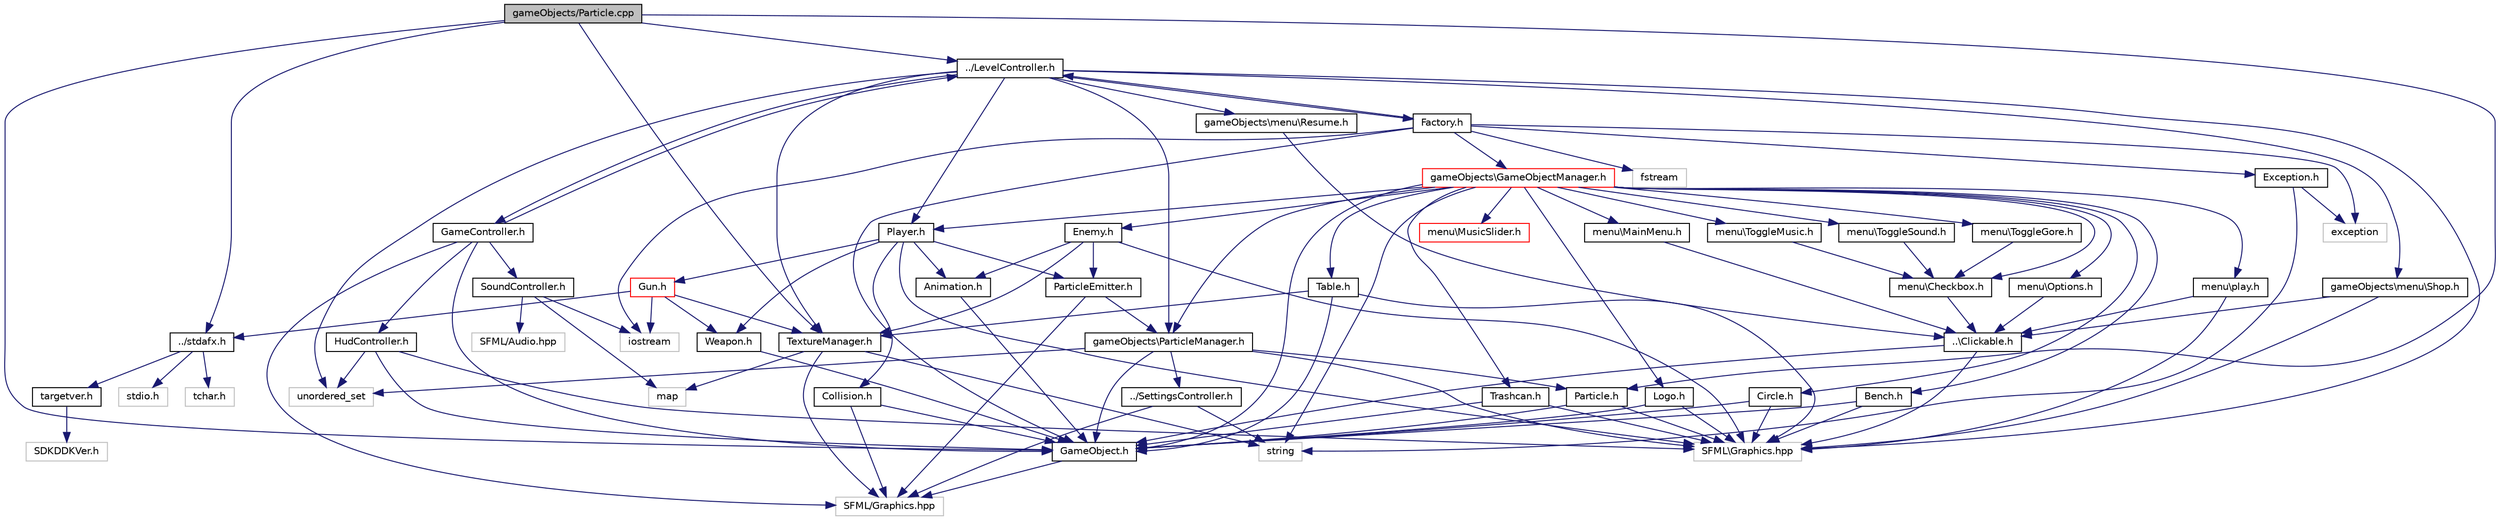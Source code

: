 digraph "gameObjects/Particle.cpp"
{
  edge [fontname="Helvetica",fontsize="10",labelfontname="Helvetica",labelfontsize="10"];
  node [fontname="Helvetica",fontsize="10",shape=record];
  Node1 [label="gameObjects/Particle.cpp",height=0.2,width=0.4,color="black", fillcolor="grey75", style="filled", fontcolor="black"];
  Node1 -> Node2 [color="midnightblue",fontsize="10",style="solid"];
  Node2 [label="../stdafx.h",height=0.2,width=0.4,color="black", fillcolor="white", style="filled",URL="$stdafx_8h.html"];
  Node2 -> Node3 [color="midnightblue",fontsize="10",style="solid"];
  Node3 [label="targetver.h",height=0.2,width=0.4,color="black", fillcolor="white", style="filled",URL="$targetver_8h.html"];
  Node3 -> Node4 [color="midnightblue",fontsize="10",style="solid"];
  Node4 [label="SDKDDKVer.h",height=0.2,width=0.4,color="grey75", fillcolor="white", style="filled"];
  Node2 -> Node5 [color="midnightblue",fontsize="10",style="solid"];
  Node5 [label="stdio.h",height=0.2,width=0.4,color="grey75", fillcolor="white", style="filled"];
  Node2 -> Node6 [color="midnightblue",fontsize="10",style="solid"];
  Node6 [label="tchar.h",height=0.2,width=0.4,color="grey75", fillcolor="white", style="filled"];
  Node1 -> Node7 [color="midnightblue",fontsize="10",style="solid"];
  Node7 [label="Particle.h",height=0.2,width=0.4,color="black", fillcolor="white", style="filled",URL="$_particle_8h.html"];
  Node7 -> Node8 [color="midnightblue",fontsize="10",style="solid"];
  Node8 [label="GameObject.h",height=0.2,width=0.4,color="black", fillcolor="white", style="filled",URL="$_game_object_8h.html"];
  Node8 -> Node9 [color="midnightblue",fontsize="10",style="solid"];
  Node9 [label="SFML/Graphics.hpp",height=0.2,width=0.4,color="grey75", fillcolor="white", style="filled"];
  Node7 -> Node10 [color="midnightblue",fontsize="10",style="solid"];
  Node10 [label="SFML\\Graphics.hpp",height=0.2,width=0.4,color="grey75", fillcolor="white", style="filled"];
  Node1 -> Node8 [color="midnightblue",fontsize="10",style="solid"];
  Node1 -> Node11 [color="midnightblue",fontsize="10",style="solid"];
  Node11 [label="../LevelController.h",height=0.2,width=0.4,color="black", fillcolor="white", style="filled",URL="$_level_controller_8h.html"];
  Node11 -> Node12 [color="midnightblue",fontsize="10",style="solid"];
  Node12 [label="GameController.h",height=0.2,width=0.4,color="black", fillcolor="white", style="filled",URL="$_game_controller_8h.html"];
  Node12 -> Node13 [color="midnightblue",fontsize="10",style="solid"];
  Node13 [label="SoundController.h",height=0.2,width=0.4,color="black", fillcolor="white", style="filled",URL="$_sound_controller_8h.html"];
  Node13 -> Node14 [color="midnightblue",fontsize="10",style="solid"];
  Node14 [label="SFML/Audio.hpp",height=0.2,width=0.4,color="grey75", fillcolor="white", style="filled"];
  Node13 -> Node15 [color="midnightblue",fontsize="10",style="solid"];
  Node15 [label="iostream",height=0.2,width=0.4,color="grey75", fillcolor="white", style="filled"];
  Node13 -> Node16 [color="midnightblue",fontsize="10",style="solid"];
  Node16 [label="map",height=0.2,width=0.4,color="grey75", fillcolor="white", style="filled"];
  Node12 -> Node9 [color="midnightblue",fontsize="10",style="solid"];
  Node12 -> Node8 [color="midnightblue",fontsize="10",style="solid"];
  Node12 -> Node11 [color="midnightblue",fontsize="10",style="solid"];
  Node12 -> Node17 [color="midnightblue",fontsize="10",style="solid"];
  Node17 [label="HudController.h",height=0.2,width=0.4,color="black", fillcolor="white", style="filled",URL="$_hud_controller_8h.html"];
  Node17 -> Node10 [color="midnightblue",fontsize="10",style="solid"];
  Node17 -> Node18 [color="midnightblue",fontsize="10",style="solid"];
  Node18 [label="unordered_set",height=0.2,width=0.4,color="grey75", fillcolor="white", style="filled"];
  Node17 -> Node8 [color="midnightblue",fontsize="10",style="solid"];
  Node11 -> Node19 [color="midnightblue",fontsize="10",style="solid"];
  Node19 [label="TextureManager.h",height=0.2,width=0.4,color="black", fillcolor="white", style="filled",URL="$_texture_manager_8h.html"];
  Node19 -> Node20 [color="midnightblue",fontsize="10",style="solid"];
  Node20 [label="string",height=0.2,width=0.4,color="grey75", fillcolor="white", style="filled"];
  Node19 -> Node9 [color="midnightblue",fontsize="10",style="solid"];
  Node19 -> Node16 [color="midnightblue",fontsize="10",style="solid"];
  Node11 -> Node21 [color="midnightblue",fontsize="10",style="solid"];
  Node21 [label="gameObjects\\ParticleManager.h",height=0.2,width=0.4,color="black", fillcolor="white", style="filled",URL="$_particle_manager_8h.html"];
  Node21 -> Node8 [color="midnightblue",fontsize="10",style="solid"];
  Node21 -> Node7 [color="midnightblue",fontsize="10",style="solid"];
  Node21 -> Node10 [color="midnightblue",fontsize="10",style="solid"];
  Node21 -> Node18 [color="midnightblue",fontsize="10",style="solid"];
  Node21 -> Node22 [color="midnightblue",fontsize="10",style="solid"];
  Node22 [label="../SettingsController.h",height=0.2,width=0.4,color="black", fillcolor="white", style="filled",URL="$_settings_controller_8h.html"];
  Node22 -> Node20 [color="midnightblue",fontsize="10",style="solid"];
  Node22 -> Node9 [color="midnightblue",fontsize="10",style="solid"];
  Node11 -> Node23 [color="midnightblue",fontsize="10",style="solid"];
  Node23 [label="Factory.h",height=0.2,width=0.4,color="black", fillcolor="white", style="filled",URL="$_factory_8h.html"];
  Node23 -> Node24 [color="midnightblue",fontsize="10",style="solid"];
  Node24 [label="gameObjects\\GameObjectManager.h",height=0.2,width=0.4,color="red", fillcolor="white", style="filled",URL="$_game_object_manager_8h.html"];
  Node24 -> Node8 [color="midnightblue",fontsize="10",style="solid"];
  Node24 -> Node21 [color="midnightblue",fontsize="10",style="solid"];
  Node24 -> Node25 [color="midnightblue",fontsize="10",style="solid"];
  Node25 [label="Circle.h",height=0.2,width=0.4,color="black", fillcolor="white", style="filled",URL="$_circle_8h.html"];
  Node25 -> Node8 [color="midnightblue",fontsize="10",style="solid"];
  Node25 -> Node10 [color="midnightblue",fontsize="10",style="solid"];
  Node24 -> Node26 [color="midnightblue",fontsize="10",style="solid"];
  Node26 [label="Logo.h",height=0.2,width=0.4,color="black", fillcolor="white", style="filled",URL="$_logo_8h.html"];
  Node26 -> Node8 [color="midnightblue",fontsize="10",style="solid"];
  Node26 -> Node10 [color="midnightblue",fontsize="10",style="solid"];
  Node24 -> Node27 [color="midnightblue",fontsize="10",style="solid"];
  Node27 [label="Player.h",height=0.2,width=0.4,color="black", fillcolor="white", style="filled",URL="$_player_8h.html"];
  Node27 -> Node28 [color="midnightblue",fontsize="10",style="solid"];
  Node28 [label="Animation.h",height=0.2,width=0.4,color="black", fillcolor="white", style="filled",URL="$_animation_8h.html"];
  Node28 -> Node8 [color="midnightblue",fontsize="10",style="solid"];
  Node27 -> Node10 [color="midnightblue",fontsize="10",style="solid"];
  Node27 -> Node29 [color="midnightblue",fontsize="10",style="solid"];
  Node29 [label="ParticleEmitter.h",height=0.2,width=0.4,color="black", fillcolor="white", style="filled",URL="$_particle_emitter_8h.html"];
  Node29 -> Node9 [color="midnightblue",fontsize="10",style="solid"];
  Node29 -> Node21 [color="midnightblue",fontsize="10",style="solid"];
  Node27 -> Node30 [color="midnightblue",fontsize="10",style="solid"];
  Node30 [label="Weapon.h",height=0.2,width=0.4,color="black", fillcolor="white", style="filled",URL="$_weapon_8h.html"];
  Node30 -> Node8 [color="midnightblue",fontsize="10",style="solid"];
  Node27 -> Node31 [color="midnightblue",fontsize="10",style="solid"];
  Node31 [label="Gun.h",height=0.2,width=0.4,color="red", fillcolor="white", style="filled",URL="$_gun_8h.html"];
  Node31 -> Node2 [color="midnightblue",fontsize="10",style="solid"];
  Node31 -> Node30 [color="midnightblue",fontsize="10",style="solid"];
  Node31 -> Node19 [color="midnightblue",fontsize="10",style="solid"];
  Node31 -> Node15 [color="midnightblue",fontsize="10",style="solid"];
  Node27 -> Node32 [color="midnightblue",fontsize="10",style="solid"];
  Node32 [label="Collision.h",height=0.2,width=0.4,color="black", fillcolor="white", style="filled",URL="$_collision_8h.html"];
  Node32 -> Node9 [color="midnightblue",fontsize="10",style="solid"];
  Node32 -> Node8 [color="midnightblue",fontsize="10",style="solid"];
  Node24 -> Node20 [color="midnightblue",fontsize="10",style="solid"];
  Node24 -> Node33 [color="midnightblue",fontsize="10",style="solid"];
  Node33 [label="Table.h",height=0.2,width=0.4,color="black", fillcolor="white", style="filled",URL="$_table_8h.html"];
  Node33 -> Node8 [color="midnightblue",fontsize="10",style="solid"];
  Node33 -> Node19 [color="midnightblue",fontsize="10",style="solid"];
  Node33 -> Node10 [color="midnightblue",fontsize="10",style="solid"];
  Node24 -> Node34 [color="midnightblue",fontsize="10",style="solid"];
  Node34 [label="Bench.h",height=0.2,width=0.4,color="black", fillcolor="white", style="filled",URL="$_bench_8h.html"];
  Node34 -> Node8 [color="midnightblue",fontsize="10",style="solid"];
  Node34 -> Node10 [color="midnightblue",fontsize="10",style="solid"];
  Node24 -> Node35 [color="midnightblue",fontsize="10",style="solid"];
  Node35 [label="Trashcan.h",height=0.2,width=0.4,color="black", fillcolor="white", style="filled",URL="$_trashcan_8h.html"];
  Node35 -> Node8 [color="midnightblue",fontsize="10",style="solid"];
  Node35 -> Node10 [color="midnightblue",fontsize="10",style="solid"];
  Node24 -> Node36 [color="midnightblue",fontsize="10",style="solid"];
  Node36 [label="Enemy.h",height=0.2,width=0.4,color="black", fillcolor="white", style="filled",URL="$_enemy_8h.html"];
  Node36 -> Node28 [color="midnightblue",fontsize="10",style="solid"];
  Node36 -> Node19 [color="midnightblue",fontsize="10",style="solid"];
  Node36 -> Node10 [color="midnightblue",fontsize="10",style="solid"];
  Node36 -> Node29 [color="midnightblue",fontsize="10",style="solid"];
  Node24 -> Node37 [color="midnightblue",fontsize="10",style="solid"];
  Node37 [label="menu\\play.h",height=0.2,width=0.4,color="black", fillcolor="white", style="filled",URL="$play_8h.html"];
  Node37 -> Node38 [color="midnightblue",fontsize="10",style="solid"];
  Node38 [label="..\\Clickable.h",height=0.2,width=0.4,color="black", fillcolor="white", style="filled",URL="$_clickable_8h.html"];
  Node38 -> Node10 [color="midnightblue",fontsize="10",style="solid"];
  Node38 -> Node8 [color="midnightblue",fontsize="10",style="solid"];
  Node37 -> Node10 [color="midnightblue",fontsize="10",style="solid"];
  Node24 -> Node39 [color="midnightblue",fontsize="10",style="solid"];
  Node39 [label="menu\\Options.h",height=0.2,width=0.4,color="black", fillcolor="white", style="filled",URL="$_options_8h.html"];
  Node39 -> Node38 [color="midnightblue",fontsize="10",style="solid"];
  Node24 -> Node40 [color="midnightblue",fontsize="10",style="solid"];
  Node40 [label="menu\\MainMenu.h",height=0.2,width=0.4,color="black", fillcolor="white", style="filled",URL="$_main_menu_8h.html"];
  Node40 -> Node38 [color="midnightblue",fontsize="10",style="solid"];
  Node24 -> Node41 [color="midnightblue",fontsize="10",style="solid"];
  Node41 [label="menu\\Checkbox.h",height=0.2,width=0.4,color="black", fillcolor="white", style="filled",URL="$_checkbox_8h.html"];
  Node41 -> Node38 [color="midnightblue",fontsize="10",style="solid"];
  Node24 -> Node42 [color="midnightblue",fontsize="10",style="solid"];
  Node42 [label="menu\\ToggleMusic.h",height=0.2,width=0.4,color="black", fillcolor="white", style="filled",URL="$_toggle_music_8h.html"];
  Node42 -> Node41 [color="midnightblue",fontsize="10",style="solid"];
  Node24 -> Node43 [color="midnightblue",fontsize="10",style="solid"];
  Node43 [label="menu\\ToggleSound.h",height=0.2,width=0.4,color="black", fillcolor="white", style="filled",URL="$_toggle_sound_8h.html"];
  Node43 -> Node41 [color="midnightblue",fontsize="10",style="solid"];
  Node24 -> Node44 [color="midnightblue",fontsize="10",style="solid"];
  Node44 [label="menu\\ToggleGore.h",height=0.2,width=0.4,color="black", fillcolor="white", style="filled",URL="$_toggle_gore_8h.html"];
  Node44 -> Node41 [color="midnightblue",fontsize="10",style="solid"];
  Node24 -> Node45 [color="midnightblue",fontsize="10",style="solid"];
  Node45 [label="menu\\MusicSlider.h",height=0.2,width=0.4,color="red", fillcolor="white", style="filled",URL="$_music_slider_8h.html"];
  Node23 -> Node8 [color="midnightblue",fontsize="10",style="solid"];
  Node23 -> Node11 [color="midnightblue",fontsize="10",style="solid"];
  Node23 -> Node46 [color="midnightblue",fontsize="10",style="solid"];
  Node46 [label="Exception.h",height=0.2,width=0.4,color="black", fillcolor="white", style="filled",URL="$_exception_8h.html"];
  Node46 -> Node47 [color="midnightblue",fontsize="10",style="solid"];
  Node47 [label="exception",height=0.2,width=0.4,color="grey75", fillcolor="white", style="filled"];
  Node46 -> Node20 [color="midnightblue",fontsize="10",style="solid"];
  Node23 -> Node47 [color="midnightblue",fontsize="10",style="solid"];
  Node23 -> Node48 [color="midnightblue",fontsize="10",style="solid"];
  Node48 [label="fstream",height=0.2,width=0.4,color="grey75", fillcolor="white", style="filled"];
  Node23 -> Node15 [color="midnightblue",fontsize="10",style="solid"];
  Node11 -> Node27 [color="midnightblue",fontsize="10",style="solid"];
  Node11 -> Node10 [color="midnightblue",fontsize="10",style="solid"];
  Node11 -> Node18 [color="midnightblue",fontsize="10",style="solid"];
  Node11 -> Node49 [color="midnightblue",fontsize="10",style="solid"];
  Node49 [label="gameObjects\\menu\\Resume.h",height=0.2,width=0.4,color="black", fillcolor="white", style="filled",URL="$_resume_8h.html"];
  Node49 -> Node38 [color="midnightblue",fontsize="10",style="solid"];
  Node11 -> Node50 [color="midnightblue",fontsize="10",style="solid"];
  Node50 [label="gameObjects\\menu\\Shop.h",height=0.2,width=0.4,color="black", fillcolor="white", style="filled",URL="$_shop_8h.html"];
  Node50 -> Node38 [color="midnightblue",fontsize="10",style="solid"];
  Node50 -> Node10 [color="midnightblue",fontsize="10",style="solid"];
  Node1 -> Node19 [color="midnightblue",fontsize="10",style="solid"];
}

